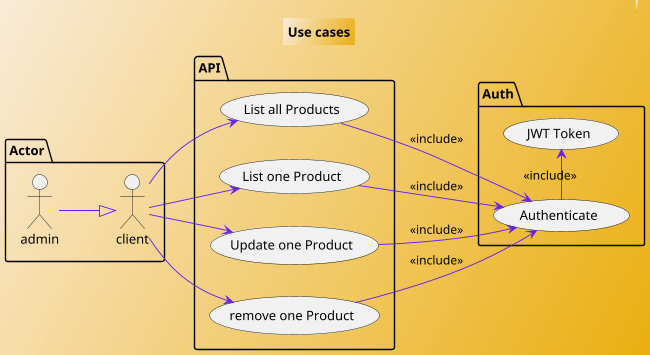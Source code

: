 @startuml
left to right direction
skinparam backgroundcolor AntiqueWhite/#EBAF10
scale 650 width

skinparam class {
    ArrowColor #631FF2
    BorderColor #DB2790
}

header ""

TITLE "Use cases"
package Actor {
    :client: as c
    :admin: as a
}
package API {
    usecase "List all Products" as list
    usecase "List one Product" as details
    usecase "Update one Product" as update
    usecase "remove one Product" as remove
}

package Auth {
    usecase "Authenticate"
    usecase "JWT Token"
}

c--> list
c--> details
c--> update
c--> remove
a--|>c

list --> (Authenticate): << include >>
details --> (Authenticate): << include >>
update --> (Authenticate): << include >>
remove --> (Authenticate): << include >>

(Authenticate)->(JWT Token) :<<include>>

@enduml
3
1345
3
134
134
2
2
35
1